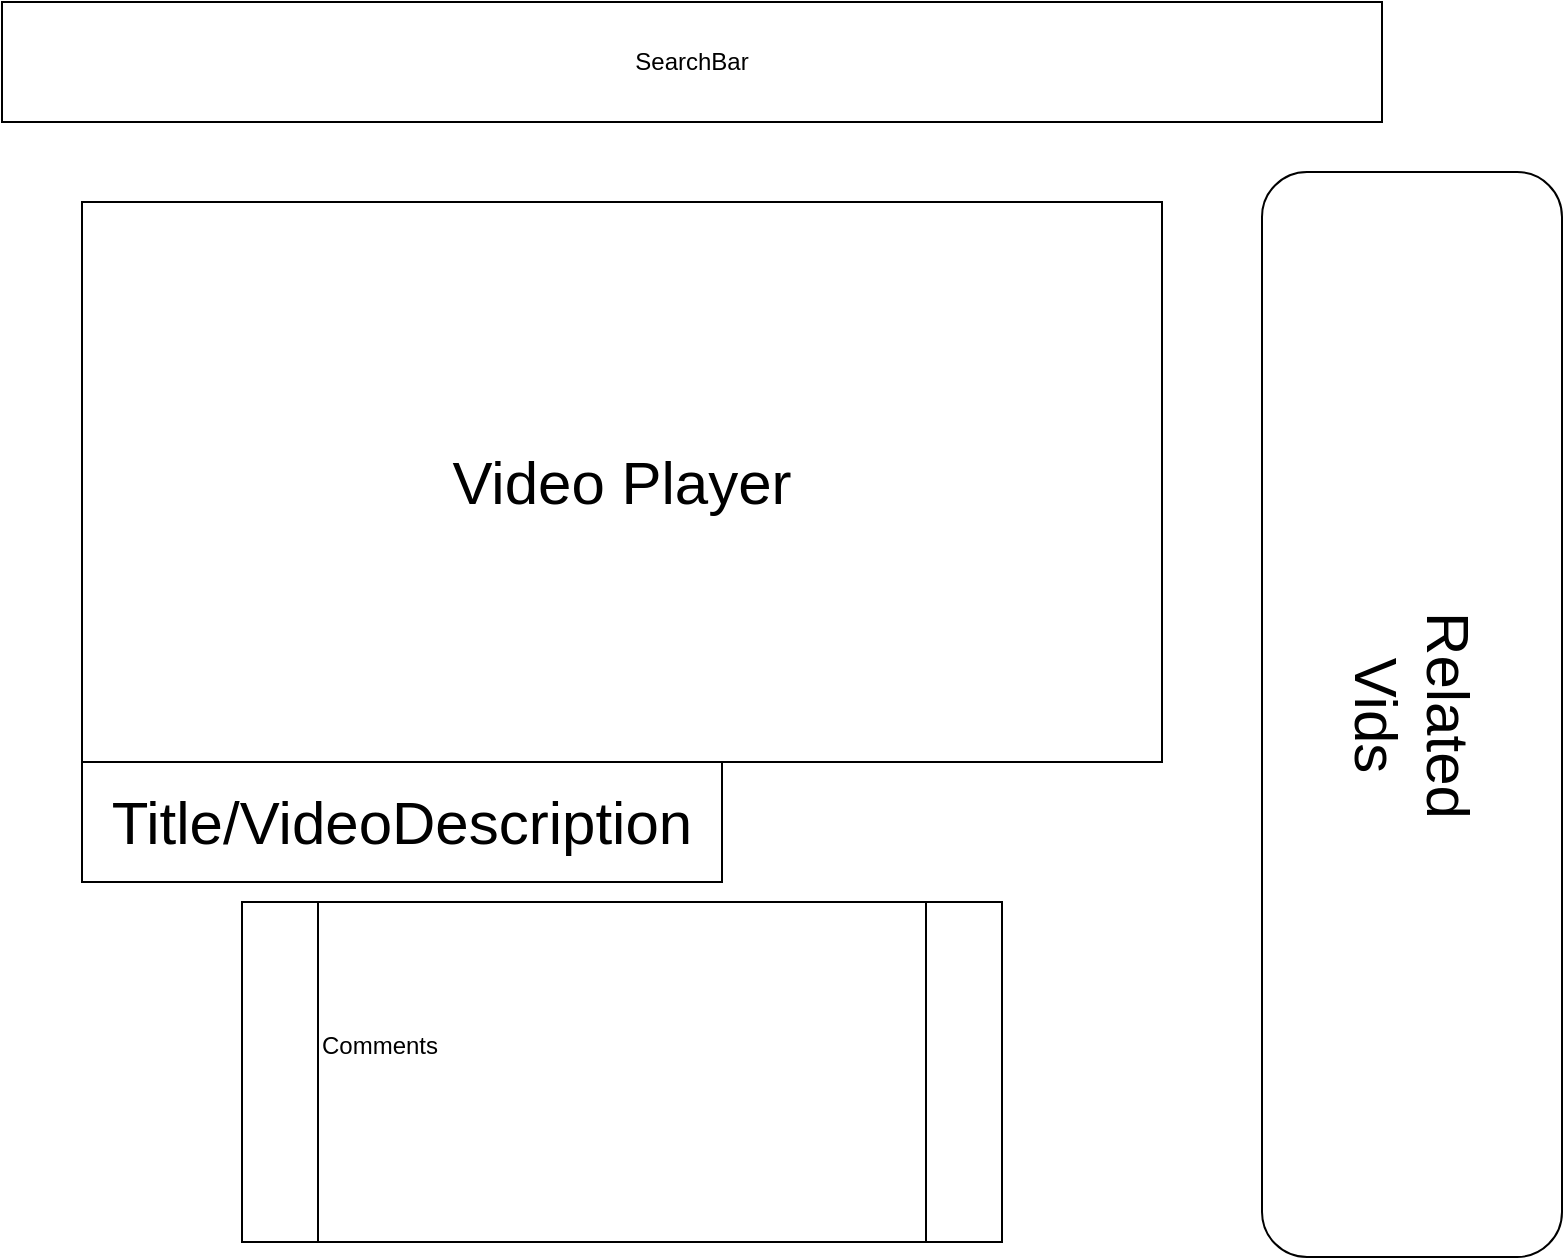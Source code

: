 <mxfile>
    <diagram id="A6M_0kUlQf8JloQpOc8q" name="Page-1">
        <mxGraphModel dx="1050" dy="662" grid="1" gridSize="10" guides="1" tooltips="1" connect="1" arrows="1" fold="1" page="1" pageScale="1" pageWidth="850" pageHeight="1100" math="0" shadow="0">
            <root>
                <mxCell id="0"/>
                <mxCell id="1" parent="0"/>
                <mxCell id="3" value="&lt;p style=&quot;line-height: 1.1&quot;&gt;Comments&lt;/p&gt;&lt;p style=&quot;line-height: 1.1&quot;&gt;&lt;br&gt;&lt;/p&gt;" style="shape=process;whiteSpace=wrap;html=1;backgroundOutline=1;align=left;" vertex="1" parent="1">
                    <mxGeometry x="160" y="460" width="380" height="170" as="geometry"/>
                </mxCell>
                <mxCell id="4" value="SearchBar" style="rounded=0;whiteSpace=wrap;html=1;" vertex="1" parent="1">
                    <mxGeometry x="40" y="10" width="690" height="60" as="geometry"/>
                </mxCell>
                <mxCell id="6" value="Related&lt;br&gt;Vids" style="rounded=1;whiteSpace=wrap;html=1;fontSize=30;rotation=90;" vertex="1" parent="1">
                    <mxGeometry x="473.75" y="291.25" width="542.5" height="150" as="geometry"/>
                </mxCell>
                <mxCell id="10" value="Video Player" style="rounded=0;whiteSpace=wrap;html=1;fontSize=30;" vertex="1" parent="1">
                    <mxGeometry x="80" y="110" width="540" height="280" as="geometry"/>
                </mxCell>
                <mxCell id="11" value="Title/VideoDescription" style="rounded=0;whiteSpace=wrap;html=1;fontSize=30;" vertex="1" parent="1">
                    <mxGeometry x="80" y="390" width="320" height="60" as="geometry"/>
                </mxCell>
            </root>
        </mxGraphModel>
    </diagram>
</mxfile>
